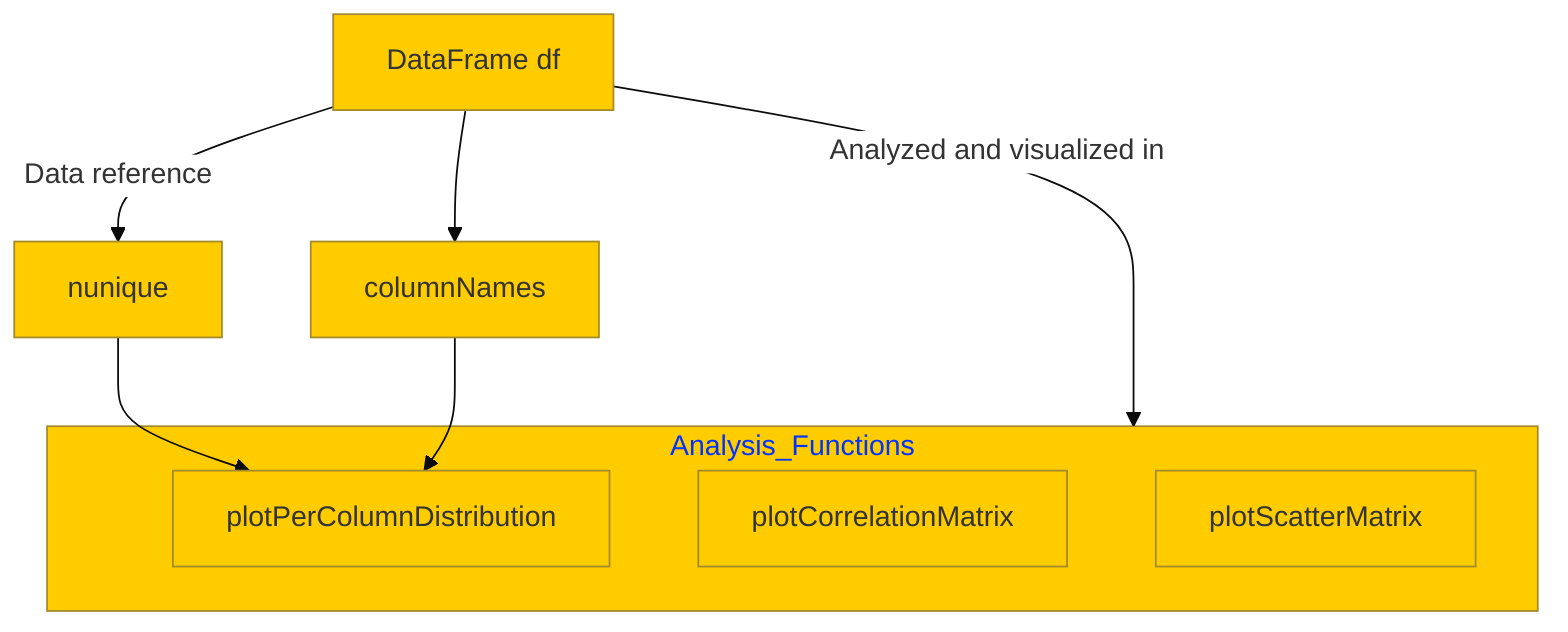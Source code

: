 %%{init: {'theme': 'base', 'themeVariables': {'primaryColor': '#ffcc00', 'edgeLabelBackground':'#ffffff', 'tertiaryColor': '#ffcc00'}}}%%
%%{init: {'logLevel': 'debug'}}%%

flowchart TD
    %% The DataFrame node below represents the dataset that is used throughout the notebook.
    df["DataFrame df"]
    %% This node represents the column used for counting unique values. 
    nunique["nunique"]
    %% This node represents the column names used for analysis.
    columnNames["columnNames"]
    
    %% Edge description that we assume the DataFrame is prepared/existing
    df -- "Data reference" --> nunique
    df --> columnNames
    
    %% These functions are defined and used on the DataFrame for analysis.
    subgraph Analysis_Functions
        direction LR
        A1["plotPerColumnDistribution"]
        A2["plotCorrelationMatrix"]
        A3["plotScatterMatrix"]
    end

    %% Show that these functions are applied to the df
    df --> |"Analyzed and visualized in"| Analysis_Functions

    %% Highlight the auxiliary state klaxons discovered in analysis.
    nunique --> A1
    columnNames --> A1